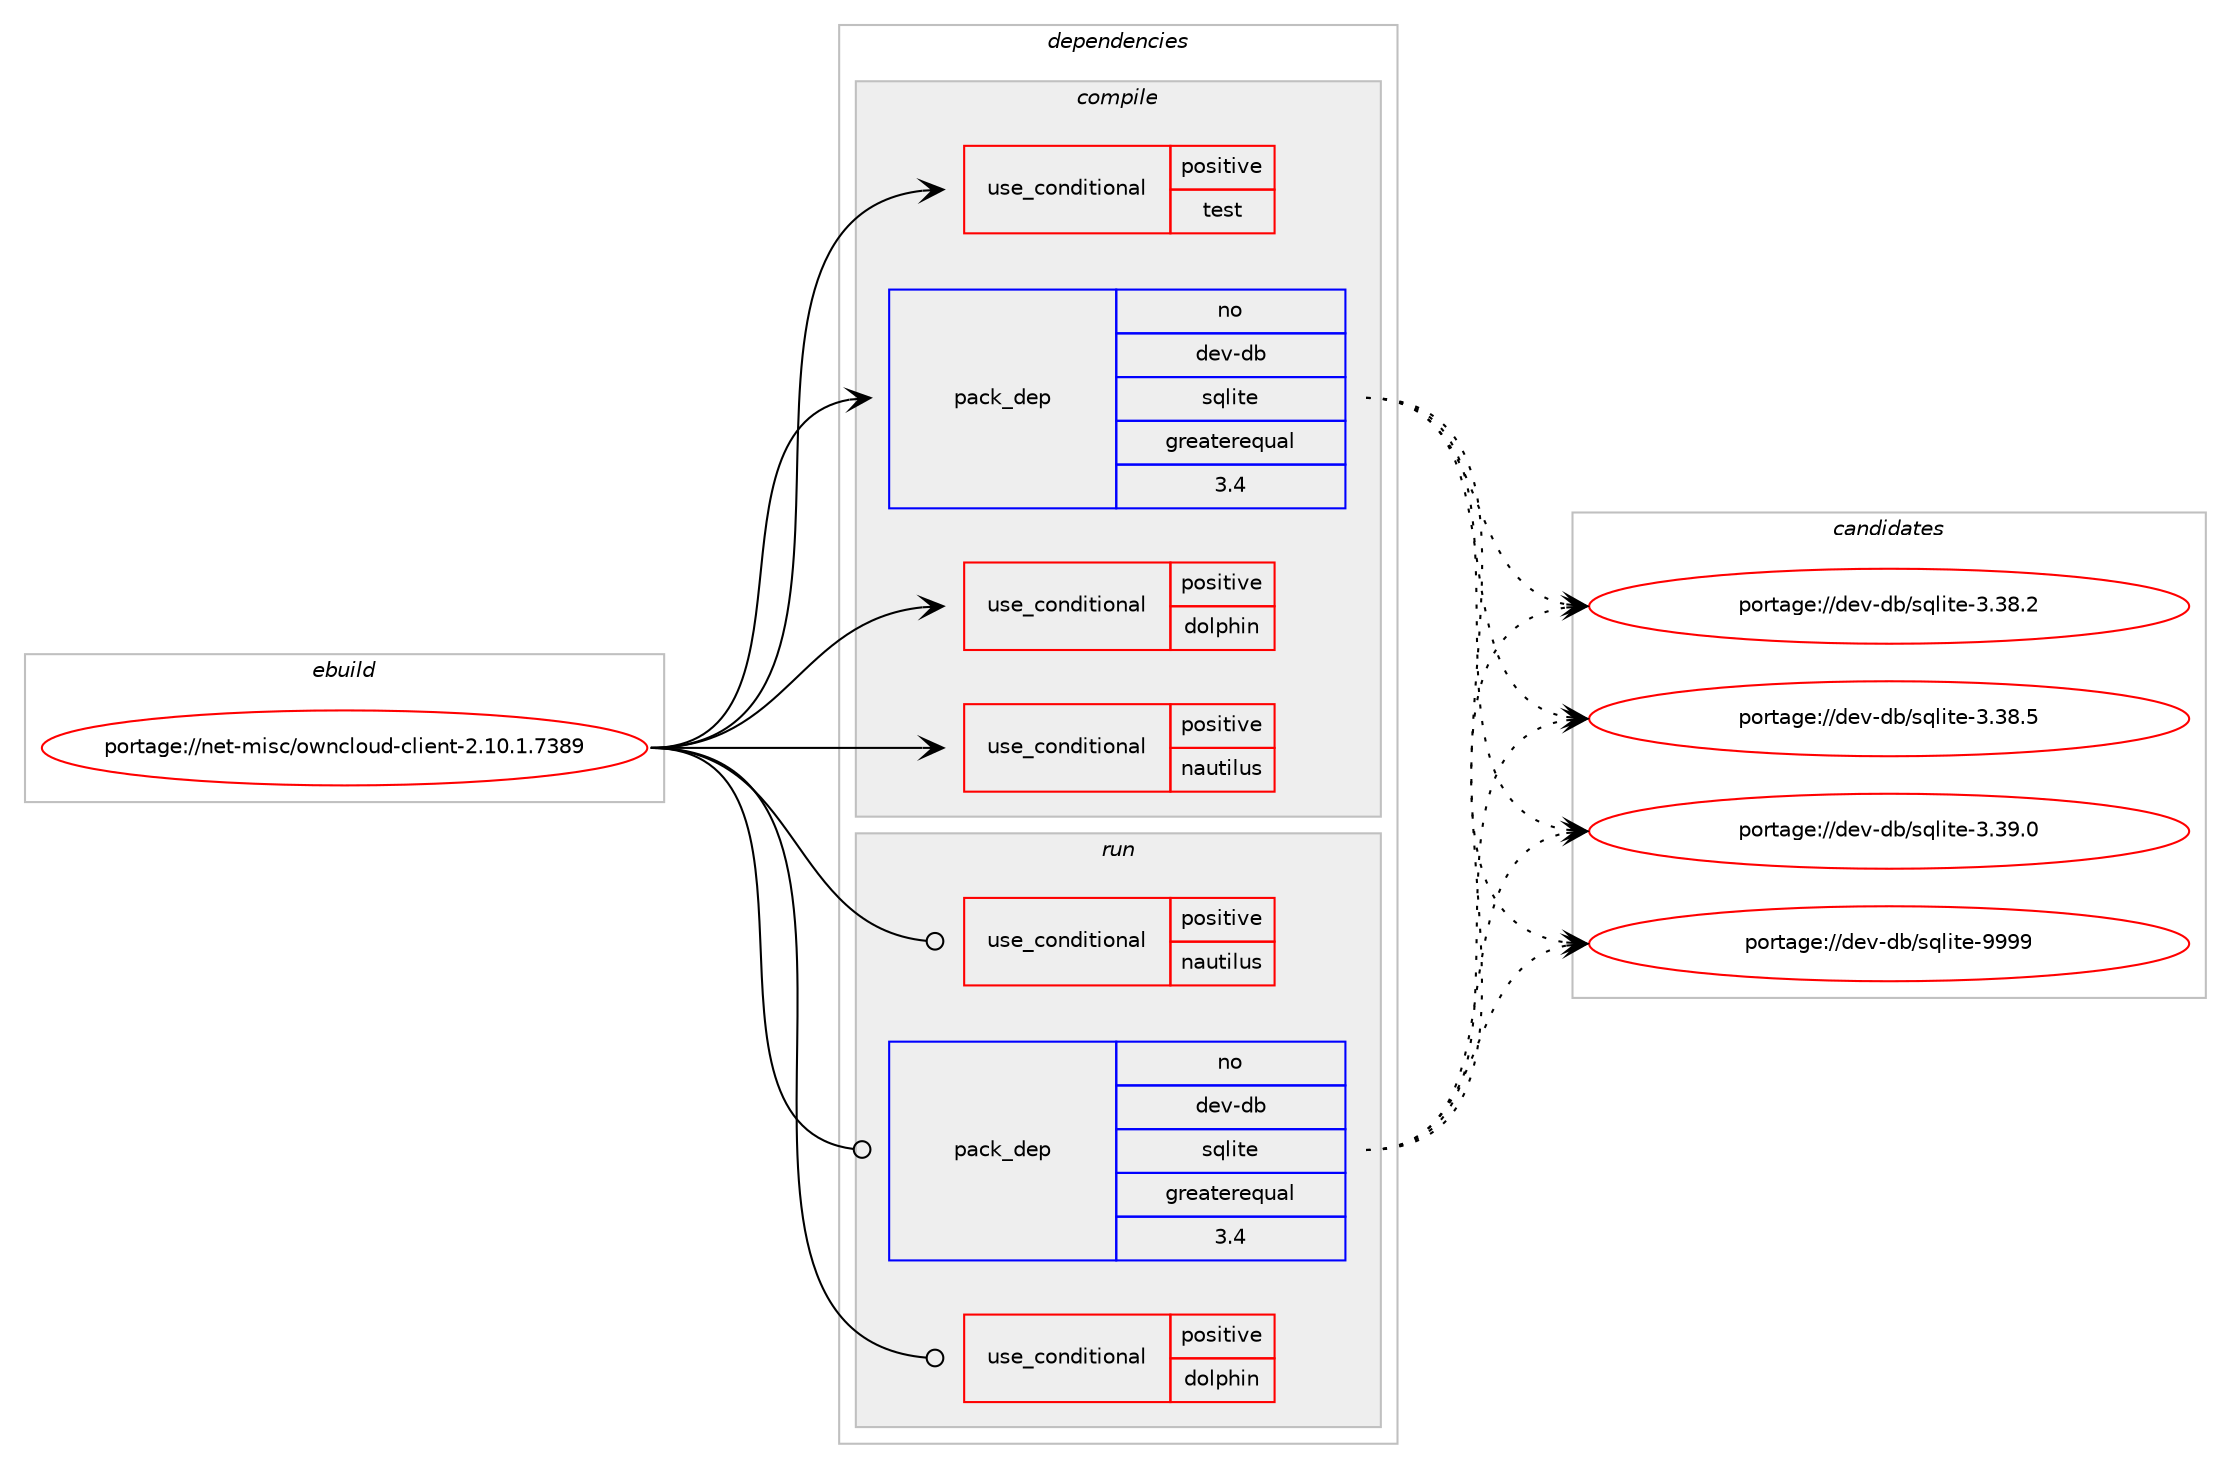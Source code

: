 digraph prolog {

# *************
# Graph options
# *************

newrank=true;
concentrate=true;
compound=true;
graph [rankdir=LR,fontname=Helvetica,fontsize=10,ranksep=1.5];#, ranksep=2.5, nodesep=0.2];
edge  [arrowhead=vee];
node  [fontname=Helvetica,fontsize=10];

# **********
# The ebuild
# **********

subgraph cluster_leftcol {
color=gray;
label=<<i>ebuild</i>>;
id [label="portage://net-misc/owncloud-client-2.10.1.7389", color=red, width=4, href="../net-misc/owncloud-client-2.10.1.7389.svg"];
}

# ****************
# The dependencies
# ****************

subgraph cluster_midcol {
color=gray;
label=<<i>dependencies</i>>;
subgraph cluster_compile {
fillcolor="#eeeeee";
style=filled;
label=<<i>compile</i>>;
subgraph cond1244 {
dependency1696 [label=<<TABLE BORDER="0" CELLBORDER="1" CELLSPACING="0" CELLPADDING="4"><TR><TD ROWSPAN="3" CELLPADDING="10">use_conditional</TD></TR><TR><TD>positive</TD></TR><TR><TD>dolphin</TD></TR></TABLE>>, shape=none, color=red];
# *** BEGIN UNKNOWN DEPENDENCY TYPE (TODO) ***
# dependency1696 -> package_dependency(portage://net-misc/owncloud-client-2.10.1.7389,install,no,kde-frameworks,kcoreaddons,none,[,,],[slot(5)],[])
# *** END UNKNOWN DEPENDENCY TYPE (TODO) ***

# *** BEGIN UNKNOWN DEPENDENCY TYPE (TODO) ***
# dependency1696 -> package_dependency(portage://net-misc/owncloud-client-2.10.1.7389,install,no,kde-frameworks,kio,none,[,,],[slot(5)],[])
# *** END UNKNOWN DEPENDENCY TYPE (TODO) ***

}
id:e -> dependency1696:w [weight=20,style="solid",arrowhead="vee"];
subgraph cond1245 {
dependency1697 [label=<<TABLE BORDER="0" CELLBORDER="1" CELLSPACING="0" CELLPADDING="4"><TR><TD ROWSPAN="3" CELLPADDING="10">use_conditional</TD></TR><TR><TD>positive</TD></TR><TR><TD>nautilus</TD></TR></TABLE>>, shape=none, color=red];
# *** BEGIN UNKNOWN DEPENDENCY TYPE (TODO) ***
# dependency1697 -> package_dependency(portage://net-misc/owncloud-client-2.10.1.7389,install,no,dev-python,nautilus-python,none,[,,],[],[])
# *** END UNKNOWN DEPENDENCY TYPE (TODO) ***

}
id:e -> dependency1697:w [weight=20,style="solid",arrowhead="vee"];
subgraph cond1246 {
dependency1698 [label=<<TABLE BORDER="0" CELLBORDER="1" CELLSPACING="0" CELLPADDING="4"><TR><TD ROWSPAN="3" CELLPADDING="10">use_conditional</TD></TR><TR><TD>positive</TD></TR><TR><TD>test</TD></TR></TABLE>>, shape=none, color=red];
# *** BEGIN UNKNOWN DEPENDENCY TYPE (TODO) ***
# dependency1698 -> package_dependency(portage://net-misc/owncloud-client-2.10.1.7389,install,no,dev-util,cmocka,none,[,,],[],[])
# *** END UNKNOWN DEPENDENCY TYPE (TODO) ***

# *** BEGIN UNKNOWN DEPENDENCY TYPE (TODO) ***
# dependency1698 -> package_dependency(portage://net-misc/owncloud-client-2.10.1.7389,install,no,dev-qt,qttest,none,[,,],[slot(5)],[])
# *** END UNKNOWN DEPENDENCY TYPE (TODO) ***

}
id:e -> dependency1698:w [weight=20,style="solid",arrowhead="vee"];
subgraph pack446 {
dependency1699 [label=<<TABLE BORDER="0" CELLBORDER="1" CELLSPACING="0" CELLPADDING="4" WIDTH="220"><TR><TD ROWSPAN="6" CELLPADDING="30">pack_dep</TD></TR><TR><TD WIDTH="110">no</TD></TR><TR><TD>dev-db</TD></TR><TR><TD>sqlite</TD></TR><TR><TD>greaterequal</TD></TR><TR><TD>3.4</TD></TR></TABLE>>, shape=none, color=blue];
}
id:e -> dependency1699:w [weight=20,style="solid",arrowhead="vee"];
# *** BEGIN UNKNOWN DEPENDENCY TYPE (TODO) ***
# id -> package_dependency(portage://net-misc/owncloud-client-2.10.1.7389,install,no,dev-libs,qtkeychain,none,[,,],[],[use(optenable(gnome-keyring),none),use(enable(qt5),positive)])
# *** END UNKNOWN DEPENDENCY TYPE (TODO) ***

# *** BEGIN UNKNOWN DEPENDENCY TYPE (TODO) ***
# id -> package_dependency(portage://net-misc/owncloud-client-2.10.1.7389,install,no,dev-qt,linguist-tools,none,[,,],[slot(5)],[])
# *** END UNKNOWN DEPENDENCY TYPE (TODO) ***

# *** BEGIN UNKNOWN DEPENDENCY TYPE (TODO) ***
# id -> package_dependency(portage://net-misc/owncloud-client-2.10.1.7389,install,no,dev-qt,qtconcurrent,none,[,,],[slot(5)],[])
# *** END UNKNOWN DEPENDENCY TYPE (TODO) ***

# *** BEGIN UNKNOWN DEPENDENCY TYPE (TODO) ***
# id -> package_dependency(portage://net-misc/owncloud-client-2.10.1.7389,install,no,dev-qt,qtcore,none,[,,],[slot(5)],[])
# *** END UNKNOWN DEPENDENCY TYPE (TODO) ***

# *** BEGIN UNKNOWN DEPENDENCY TYPE (TODO) ***
# id -> package_dependency(portage://net-misc/owncloud-client-2.10.1.7389,install,no,dev-qt,qtdbus,none,[,,],[slot(5)],[])
# *** END UNKNOWN DEPENDENCY TYPE (TODO) ***

# *** BEGIN UNKNOWN DEPENDENCY TYPE (TODO) ***
# id -> package_dependency(portage://net-misc/owncloud-client-2.10.1.7389,install,no,dev-qt,qtgui,none,[,,],[slot(5)],[])
# *** END UNKNOWN DEPENDENCY TYPE (TODO) ***

# *** BEGIN UNKNOWN DEPENDENCY TYPE (TODO) ***
# id -> package_dependency(portage://net-misc/owncloud-client-2.10.1.7389,install,no,dev-qt,qtnetwork,none,[,,],[slot(5)],[use(enable(ssl),none)])
# *** END UNKNOWN DEPENDENCY TYPE (TODO) ***

# *** BEGIN UNKNOWN DEPENDENCY TYPE (TODO) ***
# id -> package_dependency(portage://net-misc/owncloud-client-2.10.1.7389,install,no,dev-qt,qtsql,none,[,,],[slot(5)],[])
# *** END UNKNOWN DEPENDENCY TYPE (TODO) ***

# *** BEGIN UNKNOWN DEPENDENCY TYPE (TODO) ***
# id -> package_dependency(portage://net-misc/owncloud-client-2.10.1.7389,install,no,dev-qt,qtwidgets,none,[,,],[slot(5)],[])
# *** END UNKNOWN DEPENDENCY TYPE (TODO) ***

# *** BEGIN UNKNOWN DEPENDENCY TYPE (TODO) ***
# id -> package_dependency(portage://net-misc/owncloud-client-2.10.1.7389,install,no,dev-qt,qtxml,none,[,,],[slot(5)],[])
# *** END UNKNOWN DEPENDENCY TYPE (TODO) ***

# *** BEGIN UNKNOWN DEPENDENCY TYPE (TODO) ***
# id -> package_dependency(portage://net-misc/owncloud-client-2.10.1.7389,install,no,kde-frameworks,extra-cmake-modules,none,[,,],[],[])
# *** END UNKNOWN DEPENDENCY TYPE (TODO) ***

# *** BEGIN UNKNOWN DEPENDENCY TYPE (TODO) ***
# id -> package_dependency(portage://net-misc/owncloud-client-2.10.1.7389,install,no,sys-fs,inotify-tools,none,[,,],[],[])
# *** END UNKNOWN DEPENDENCY TYPE (TODO) ***

}
subgraph cluster_compileandrun {
fillcolor="#eeeeee";
style=filled;
label=<<i>compile and run</i>>;
}
subgraph cluster_run {
fillcolor="#eeeeee";
style=filled;
label=<<i>run</i>>;
subgraph cond1247 {
dependency1700 [label=<<TABLE BORDER="0" CELLBORDER="1" CELLSPACING="0" CELLPADDING="4"><TR><TD ROWSPAN="3" CELLPADDING="10">use_conditional</TD></TR><TR><TD>positive</TD></TR><TR><TD>dolphin</TD></TR></TABLE>>, shape=none, color=red];
# *** BEGIN UNKNOWN DEPENDENCY TYPE (TODO) ***
# dependency1700 -> package_dependency(portage://net-misc/owncloud-client-2.10.1.7389,run,no,kde-frameworks,kcoreaddons,none,[,,],[slot(5)],[])
# *** END UNKNOWN DEPENDENCY TYPE (TODO) ***

# *** BEGIN UNKNOWN DEPENDENCY TYPE (TODO) ***
# dependency1700 -> package_dependency(portage://net-misc/owncloud-client-2.10.1.7389,run,no,kde-frameworks,kio,none,[,,],[slot(5)],[])
# *** END UNKNOWN DEPENDENCY TYPE (TODO) ***

}
id:e -> dependency1700:w [weight=20,style="solid",arrowhead="odot"];
subgraph cond1248 {
dependency1701 [label=<<TABLE BORDER="0" CELLBORDER="1" CELLSPACING="0" CELLPADDING="4"><TR><TD ROWSPAN="3" CELLPADDING="10">use_conditional</TD></TR><TR><TD>positive</TD></TR><TR><TD>nautilus</TD></TR></TABLE>>, shape=none, color=red];
# *** BEGIN UNKNOWN DEPENDENCY TYPE (TODO) ***
# dependency1701 -> package_dependency(portage://net-misc/owncloud-client-2.10.1.7389,run,no,dev-python,nautilus-python,none,[,,],[],[])
# *** END UNKNOWN DEPENDENCY TYPE (TODO) ***

}
id:e -> dependency1701:w [weight=20,style="solid",arrowhead="odot"];
subgraph pack447 {
dependency1702 [label=<<TABLE BORDER="0" CELLBORDER="1" CELLSPACING="0" CELLPADDING="4" WIDTH="220"><TR><TD ROWSPAN="6" CELLPADDING="30">pack_dep</TD></TR><TR><TD WIDTH="110">no</TD></TR><TR><TD>dev-db</TD></TR><TR><TD>sqlite</TD></TR><TR><TD>greaterequal</TD></TR><TR><TD>3.4</TD></TR></TABLE>>, shape=none, color=blue];
}
id:e -> dependency1702:w [weight=20,style="solid",arrowhead="odot"];
# *** BEGIN UNKNOWN DEPENDENCY TYPE (TODO) ***
# id -> package_dependency(portage://net-misc/owncloud-client-2.10.1.7389,run,no,dev-libs,qtkeychain,none,[,,],[],[use(optenable(gnome-keyring),none),use(enable(qt5),positive)])
# *** END UNKNOWN DEPENDENCY TYPE (TODO) ***

# *** BEGIN UNKNOWN DEPENDENCY TYPE (TODO) ***
# id -> package_dependency(portage://net-misc/owncloud-client-2.10.1.7389,run,no,dev-qt,qtconcurrent,none,[,,],[slot(5)],[])
# *** END UNKNOWN DEPENDENCY TYPE (TODO) ***

# *** BEGIN UNKNOWN DEPENDENCY TYPE (TODO) ***
# id -> package_dependency(portage://net-misc/owncloud-client-2.10.1.7389,run,no,dev-qt,qtcore,none,[,,],[slot(5)],[])
# *** END UNKNOWN DEPENDENCY TYPE (TODO) ***

# *** BEGIN UNKNOWN DEPENDENCY TYPE (TODO) ***
# id -> package_dependency(portage://net-misc/owncloud-client-2.10.1.7389,run,no,dev-qt,qtdbus,none,[,,],[slot(5)],[])
# *** END UNKNOWN DEPENDENCY TYPE (TODO) ***

# *** BEGIN UNKNOWN DEPENDENCY TYPE (TODO) ***
# id -> package_dependency(portage://net-misc/owncloud-client-2.10.1.7389,run,no,dev-qt,qtgui,none,[,,],[slot(5)],[])
# *** END UNKNOWN DEPENDENCY TYPE (TODO) ***

# *** BEGIN UNKNOWN DEPENDENCY TYPE (TODO) ***
# id -> package_dependency(portage://net-misc/owncloud-client-2.10.1.7389,run,no,dev-qt,qtnetwork,none,[,,],[slot(5)],[use(enable(ssl),none)])
# *** END UNKNOWN DEPENDENCY TYPE (TODO) ***

# *** BEGIN UNKNOWN DEPENDENCY TYPE (TODO) ***
# id -> package_dependency(portage://net-misc/owncloud-client-2.10.1.7389,run,no,dev-qt,qtsql,none,[,,],[slot(5)],[])
# *** END UNKNOWN DEPENDENCY TYPE (TODO) ***

# *** BEGIN UNKNOWN DEPENDENCY TYPE (TODO) ***
# id -> package_dependency(portage://net-misc/owncloud-client-2.10.1.7389,run,no,dev-qt,qtwidgets,none,[,,],[slot(5)],[])
# *** END UNKNOWN DEPENDENCY TYPE (TODO) ***

# *** BEGIN UNKNOWN DEPENDENCY TYPE (TODO) ***
# id -> package_dependency(portage://net-misc/owncloud-client-2.10.1.7389,run,no,dev-qt,qtxml,none,[,,],[slot(5)],[])
# *** END UNKNOWN DEPENDENCY TYPE (TODO) ***

# *** BEGIN UNKNOWN DEPENDENCY TYPE (TODO) ***
# id -> package_dependency(portage://net-misc/owncloud-client-2.10.1.7389,run,no,sys-fs,inotify-tools,none,[,,],[],[])
# *** END UNKNOWN DEPENDENCY TYPE (TODO) ***

}
}

# **************
# The candidates
# **************

subgraph cluster_choices {
rank=same;
color=gray;
label=<<i>candidates</i>>;

subgraph choice446 {
color=black;
nodesep=1;
choice10010111845100984711511310810511610145514651564650 [label="portage://dev-db/sqlite-3.38.2", color=red, width=4,href="../dev-db/sqlite-3.38.2.svg"];
choice10010111845100984711511310810511610145514651564653 [label="portage://dev-db/sqlite-3.38.5", color=red, width=4,href="../dev-db/sqlite-3.38.5.svg"];
choice10010111845100984711511310810511610145514651574648 [label="portage://dev-db/sqlite-3.39.0", color=red, width=4,href="../dev-db/sqlite-3.39.0.svg"];
choice1001011184510098471151131081051161014557575757 [label="portage://dev-db/sqlite-9999", color=red, width=4,href="../dev-db/sqlite-9999.svg"];
dependency1699:e -> choice10010111845100984711511310810511610145514651564650:w [style=dotted,weight="100"];
dependency1699:e -> choice10010111845100984711511310810511610145514651564653:w [style=dotted,weight="100"];
dependency1699:e -> choice10010111845100984711511310810511610145514651574648:w [style=dotted,weight="100"];
dependency1699:e -> choice1001011184510098471151131081051161014557575757:w [style=dotted,weight="100"];
}
subgraph choice447 {
color=black;
nodesep=1;
choice10010111845100984711511310810511610145514651564650 [label="portage://dev-db/sqlite-3.38.2", color=red, width=4,href="../dev-db/sqlite-3.38.2.svg"];
choice10010111845100984711511310810511610145514651564653 [label="portage://dev-db/sqlite-3.38.5", color=red, width=4,href="../dev-db/sqlite-3.38.5.svg"];
choice10010111845100984711511310810511610145514651574648 [label="portage://dev-db/sqlite-3.39.0", color=red, width=4,href="../dev-db/sqlite-3.39.0.svg"];
choice1001011184510098471151131081051161014557575757 [label="portage://dev-db/sqlite-9999", color=red, width=4,href="../dev-db/sqlite-9999.svg"];
dependency1702:e -> choice10010111845100984711511310810511610145514651564650:w [style=dotted,weight="100"];
dependency1702:e -> choice10010111845100984711511310810511610145514651564653:w [style=dotted,weight="100"];
dependency1702:e -> choice10010111845100984711511310810511610145514651574648:w [style=dotted,weight="100"];
dependency1702:e -> choice1001011184510098471151131081051161014557575757:w [style=dotted,weight="100"];
}
}

}
